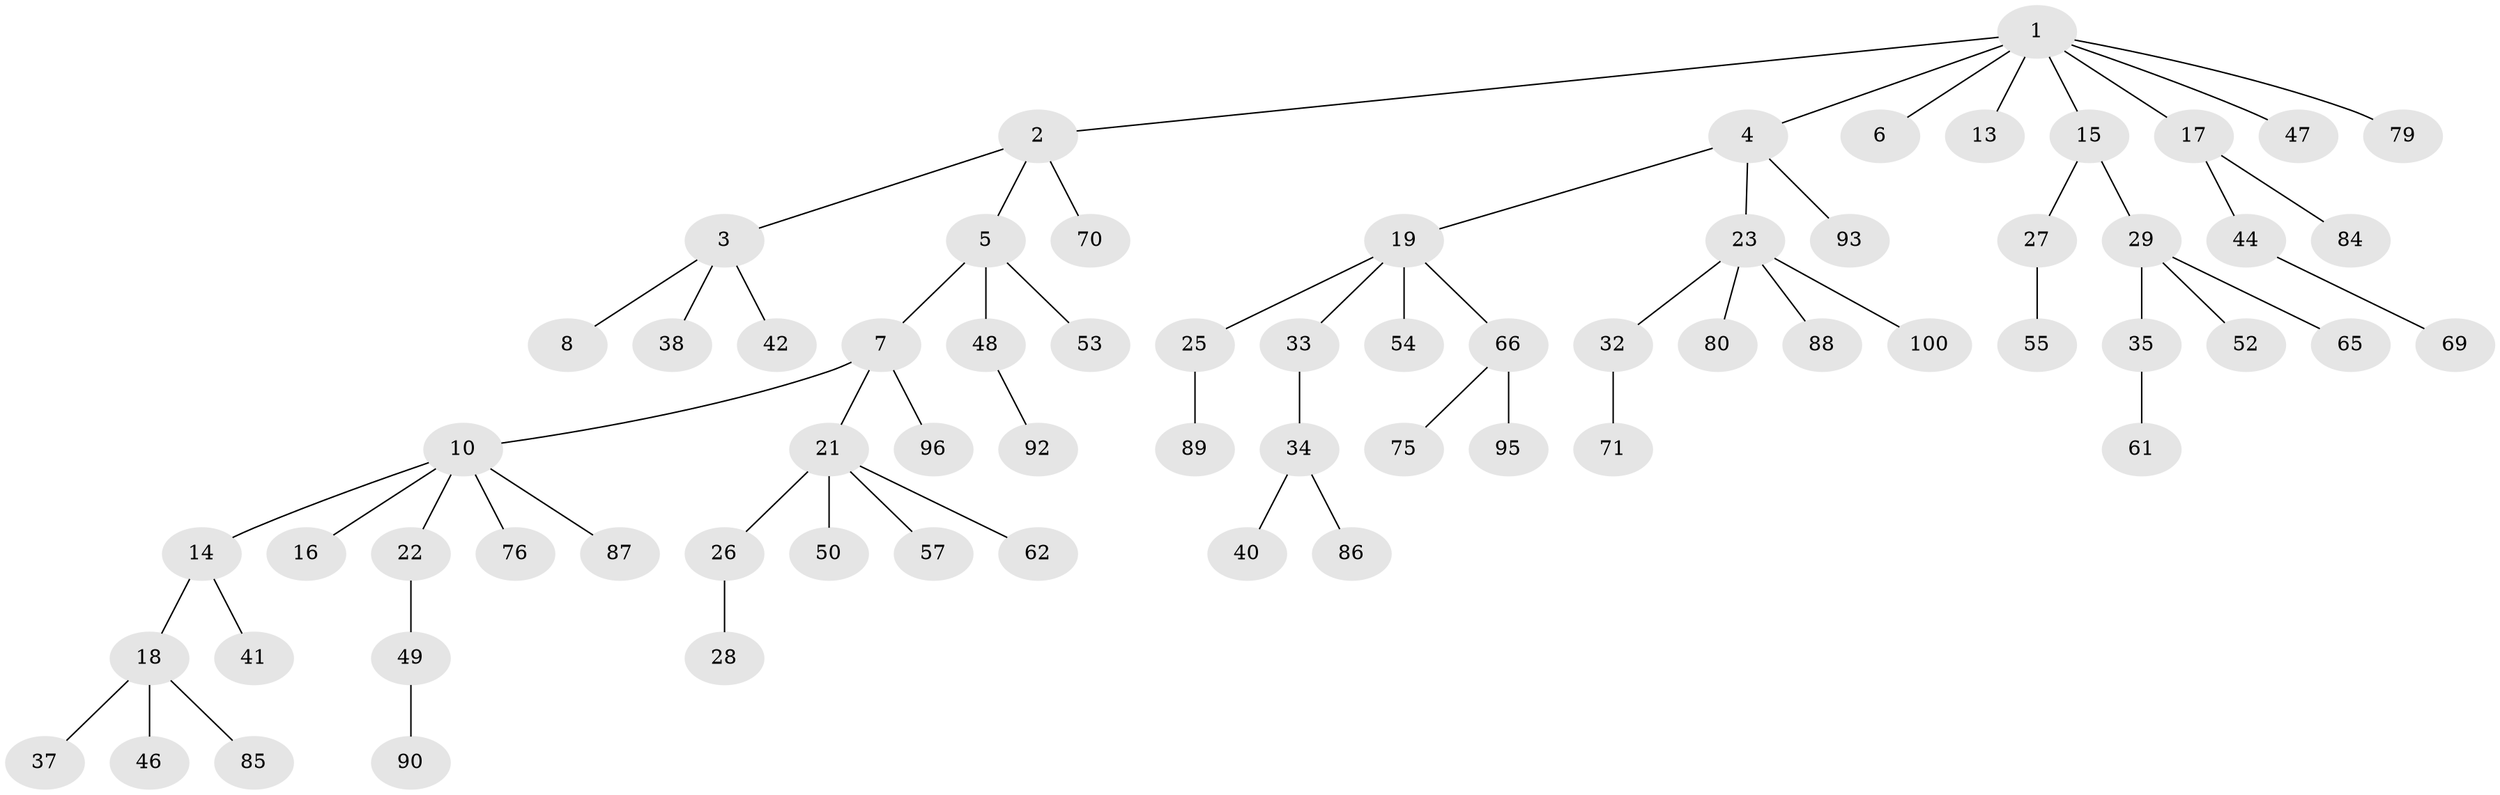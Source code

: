 // original degree distribution, {8: 0.01, 4: 0.1, 5: 0.03, 2: 0.29, 1: 0.47, 3: 0.1}
// Generated by graph-tools (version 1.1) at 2025/11/02/21/25 10:11:10]
// undirected, 67 vertices, 66 edges
graph export_dot {
graph [start="1"]
  node [color=gray90,style=filled];
  1 [super="+67"];
  2 [super="+11"];
  3 [super="+36"];
  4 [super="+59"];
  5 [super="+56"];
  6 [super="+97"];
  7 [super="+9"];
  8 [super="+81"];
  10 [super="+12"];
  13;
  14;
  15;
  16 [super="+51"];
  17 [super="+82"];
  18 [super="+31"];
  19 [super="+20"];
  21 [super="+24"];
  22 [super="+77"];
  23 [super="+78"];
  25 [super="+45"];
  26 [super="+58"];
  27;
  28;
  29 [super="+30"];
  32 [super="+39"];
  33;
  34 [super="+94"];
  35;
  37 [super="+43"];
  38;
  40;
  41 [super="+83"];
  42;
  44 [super="+68"];
  46;
  47 [super="+91"];
  48 [super="+63"];
  49 [super="+60"];
  50;
  52;
  53;
  54 [super="+72"];
  55;
  57;
  61 [super="+64"];
  62;
  65;
  66 [super="+74"];
  69;
  70;
  71 [super="+73"];
  75;
  76;
  79;
  80;
  84;
  85 [super="+98"];
  86 [super="+99"];
  87;
  88;
  89;
  90;
  92;
  93;
  95;
  96;
  100;
  1 -- 2;
  1 -- 4;
  1 -- 6;
  1 -- 13;
  1 -- 15;
  1 -- 17;
  1 -- 47;
  1 -- 79;
  2 -- 3;
  2 -- 5;
  2 -- 70;
  3 -- 8;
  3 -- 38;
  3 -- 42;
  4 -- 19;
  4 -- 23;
  4 -- 93;
  5 -- 7;
  5 -- 48;
  5 -- 53;
  7 -- 96;
  7 -- 10;
  7 -- 21;
  10 -- 22;
  10 -- 87;
  10 -- 16;
  10 -- 76;
  10 -- 14;
  14 -- 18;
  14 -- 41;
  15 -- 27;
  15 -- 29;
  17 -- 44;
  17 -- 84;
  18 -- 37;
  18 -- 85;
  18 -- 46;
  19 -- 33;
  19 -- 25;
  19 -- 66;
  19 -- 54;
  21 -- 26;
  21 -- 50;
  21 -- 57;
  21 -- 62;
  22 -- 49;
  23 -- 32;
  23 -- 80;
  23 -- 88;
  23 -- 100;
  25 -- 89;
  26 -- 28;
  27 -- 55;
  29 -- 52;
  29 -- 65;
  29 -- 35;
  32 -- 71;
  33 -- 34;
  34 -- 40;
  34 -- 86;
  35 -- 61;
  44 -- 69;
  48 -- 92;
  49 -- 90;
  66 -- 75;
  66 -- 95;
}
